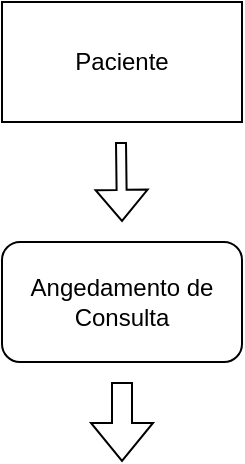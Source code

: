 <mxfile version="22.1.7" type="github">
  <diagram name="Página-1" id="nJQha7mO2c_bVjE5gBYJ">
    <mxGraphModel dx="1050" dy="566" grid="1" gridSize="10" guides="1" tooltips="1" connect="1" arrows="1" fold="1" page="1" pageScale="1" pageWidth="827" pageHeight="1169" math="0" shadow="0">
      <root>
        <mxCell id="0" />
        <mxCell id="1" parent="0" />
        <mxCell id="gDViUDy701-1FW2TxERx-2" value="" style="shape=flexArrow;endArrow=classic;html=1;rounded=0;width=5;endSize=4.85;" edge="1" parent="1">
          <mxGeometry width="50" height="50" relative="1" as="geometry">
            <mxPoint x="379.5" y="90" as="sourcePoint" />
            <mxPoint x="380" y="130" as="targetPoint" />
          </mxGeometry>
        </mxCell>
        <mxCell id="gDViUDy701-1FW2TxERx-6" value="Paciente" style="rounded=0;whiteSpace=wrap;html=1;" vertex="1" parent="1">
          <mxGeometry x="320" y="20" width="120" height="60" as="geometry" />
        </mxCell>
        <mxCell id="gDViUDy701-1FW2TxERx-7" value="Angedamento de Consulta" style="rounded=1;whiteSpace=wrap;html=1;" vertex="1" parent="1">
          <mxGeometry x="320" y="140" width="120" height="60" as="geometry" />
        </mxCell>
        <mxCell id="gDViUDy701-1FW2TxERx-8" value="" style="shape=flexArrow;endArrow=classic;html=1;rounded=0;" edge="1" parent="1">
          <mxGeometry width="50" height="50" relative="1" as="geometry">
            <mxPoint x="380" y="210" as="sourcePoint" />
            <mxPoint x="380" y="250" as="targetPoint" />
          </mxGeometry>
        </mxCell>
      </root>
    </mxGraphModel>
  </diagram>
</mxfile>
